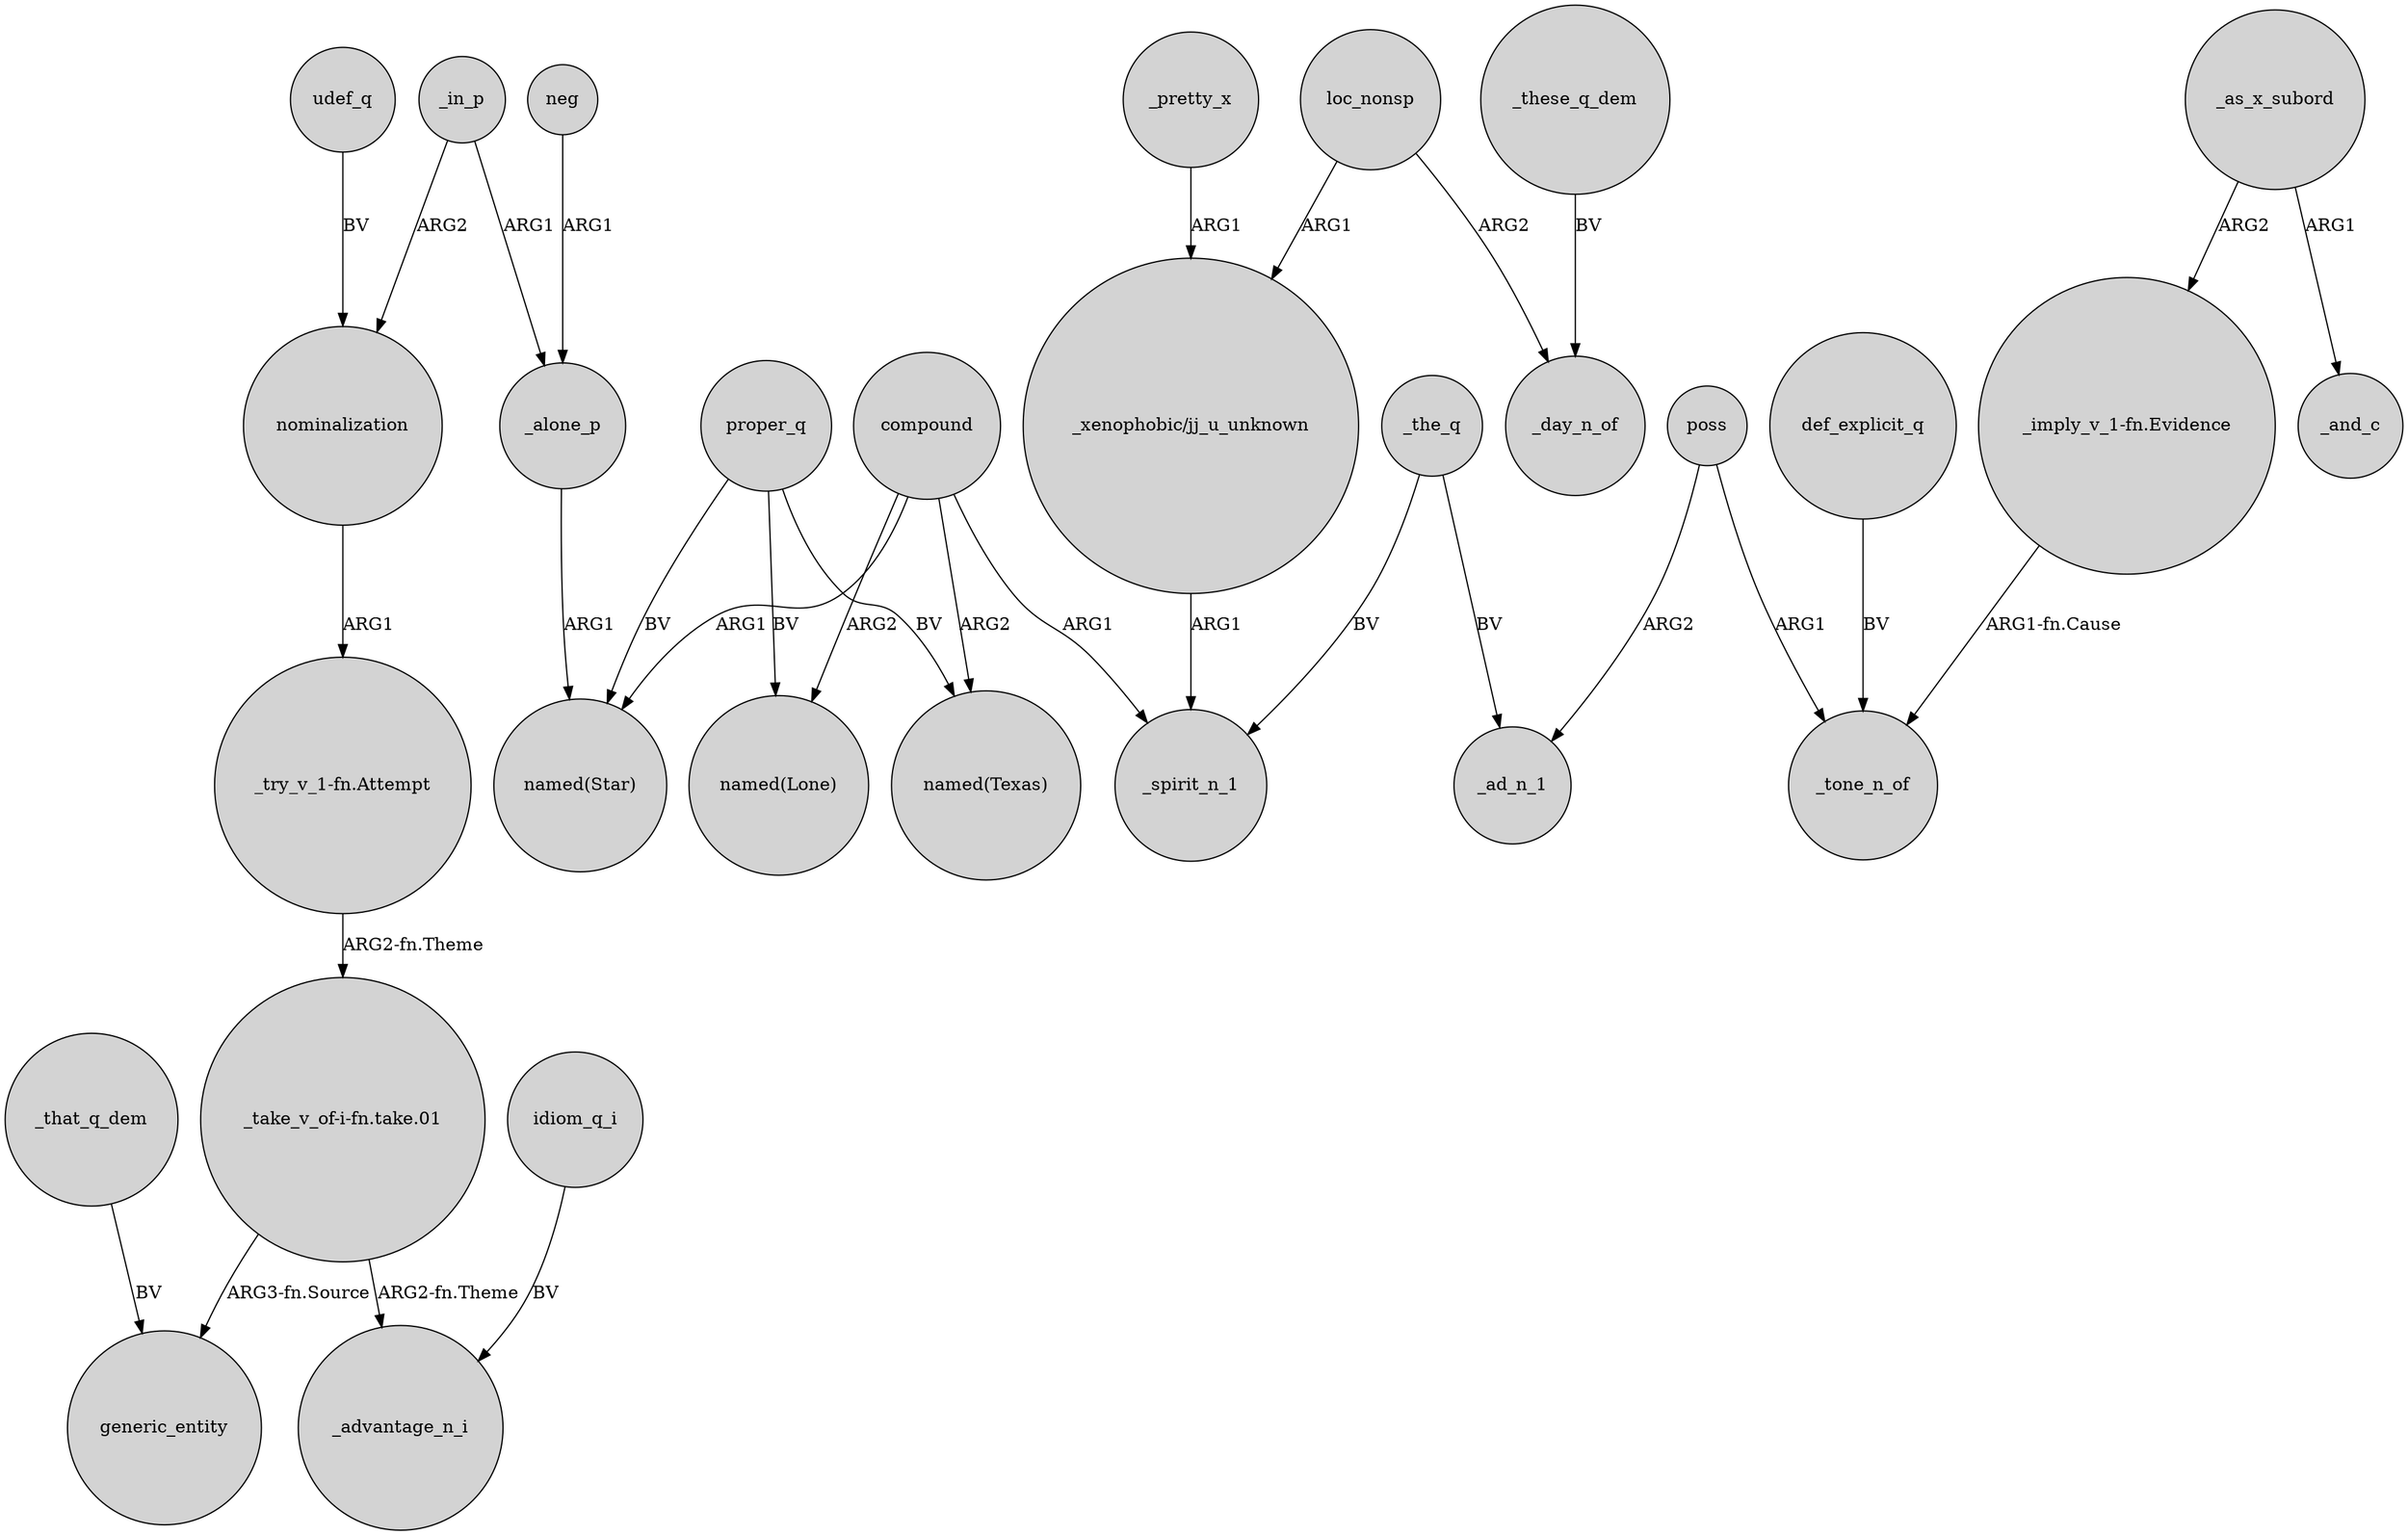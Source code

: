 digraph {
	node [shape=circle style=filled]
	_that_q_dem -> generic_entity [label=BV]
	_the_q -> _spirit_n_1 [label=BV]
	poss -> _tone_n_of [label=ARG1]
	proper_q -> "named(Lone)" [label=BV]
	proper_q -> "named(Star)" [label=BV]
	"_take_v_of-i-fn.take.01" -> _advantage_n_i [label="ARG2-fn.Theme"]
	_pretty_x -> "_xenophobic/jj_u_unknown" [label=ARG1]
	_these_q_dem -> _day_n_of [label=BV]
	poss -> _ad_n_1 [label=ARG2]
	proper_q -> "named(Texas)" [label=BV]
	_the_q -> _ad_n_1 [label=BV]
	_as_x_subord -> _and_c [label=ARG1]
	"_xenophobic/jj_u_unknown" -> _spirit_n_1 [label=ARG1]
	"_try_v_1-fn.Attempt" -> "_take_v_of-i-fn.take.01" [label="ARG2-fn.Theme"]
	loc_nonsp -> "_xenophobic/jj_u_unknown" [label=ARG1]
	_alone_p -> "named(Star)" [label=ARG1]
	"_imply_v_1-fn.Evidence" -> _tone_n_of [label="ARG1-fn.Cause"]
	compound -> "named(Star)" [label=ARG1]
	neg -> _alone_p [label=ARG1]
	udef_q -> nominalization [label=BV]
	compound -> _spirit_n_1 [label=ARG1]
	loc_nonsp -> _day_n_of [label=ARG2]
	idiom_q_i -> _advantage_n_i [label=BV]
	compound -> "named(Texas)" [label=ARG2]
	def_explicit_q -> _tone_n_of [label=BV]
	_as_x_subord -> "_imply_v_1-fn.Evidence" [label=ARG2]
	_in_p -> _alone_p [label=ARG1]
	_in_p -> nominalization [label=ARG2]
	nominalization -> "_try_v_1-fn.Attempt" [label=ARG1]
	compound -> "named(Lone)" [label=ARG2]
	"_take_v_of-i-fn.take.01" -> generic_entity [label="ARG3-fn.Source"]
}
